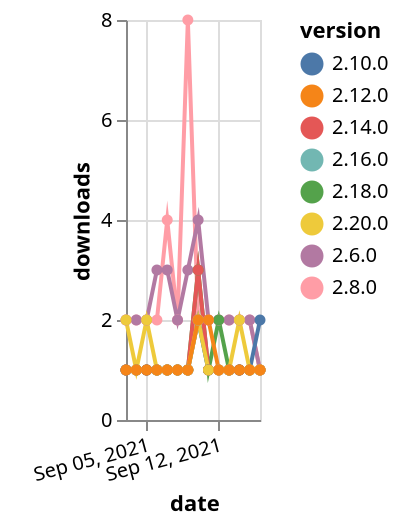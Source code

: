 {"$schema": "https://vega.github.io/schema/vega-lite/v5.json", "description": "A simple bar chart with embedded data.", "data": {"values": [{"date": "2021-09-03", "total": 173, "delta": 1, "version": "2.16.0"}, {"date": "2021-09-04", "total": 174, "delta": 1, "version": "2.16.0"}, {"date": "2021-09-05", "total": 175, "delta": 1, "version": "2.16.0"}, {"date": "2021-09-06", "total": 176, "delta": 1, "version": "2.16.0"}, {"date": "2021-09-07", "total": 177, "delta": 1, "version": "2.16.0"}, {"date": "2021-09-08", "total": 178, "delta": 1, "version": "2.16.0"}, {"date": "2021-09-09", "total": 179, "delta": 1, "version": "2.16.0"}, {"date": "2021-09-10", "total": 181, "delta": 2, "version": "2.16.0"}, {"date": "2021-09-11", "total": 182, "delta": 1, "version": "2.16.0"}, {"date": "2021-09-12", "total": 183, "delta": 1, "version": "2.16.0"}, {"date": "2021-09-13", "total": 184, "delta": 1, "version": "2.16.0"}, {"date": "2021-09-14", "total": 185, "delta": 1, "version": "2.16.0"}, {"date": "2021-09-15", "total": 186, "delta": 1, "version": "2.16.0"}, {"date": "2021-09-16", "total": 187, "delta": 1, "version": "2.16.0"}, {"date": "2021-09-03", "total": 2503, "delta": 2, "version": "2.8.0"}, {"date": "2021-09-04", "total": 2505, "delta": 2, "version": "2.8.0"}, {"date": "2021-09-05", "total": 2507, "delta": 2, "version": "2.8.0"}, {"date": "2021-09-06", "total": 2509, "delta": 2, "version": "2.8.0"}, {"date": "2021-09-07", "total": 2513, "delta": 4, "version": "2.8.0"}, {"date": "2021-09-08", "total": 2515, "delta": 2, "version": "2.8.0"}, {"date": "2021-09-09", "total": 2523, "delta": 8, "version": "2.8.0"}, {"date": "2021-09-10", "total": 2525, "delta": 2, "version": "2.8.0"}, {"date": "2021-09-11", "total": 2527, "delta": 2, "version": "2.8.0"}, {"date": "2021-09-12", "total": 2529, "delta": 2, "version": "2.8.0"}, {"date": "2021-09-13", "total": 2531, "delta": 2, "version": "2.8.0"}, {"date": "2021-09-14", "total": 2533, "delta": 2, "version": "2.8.0"}, {"date": "2021-09-15", "total": 2535, "delta": 2, "version": "2.8.0"}, {"date": "2021-09-16", "total": 2536, "delta": 1, "version": "2.8.0"}, {"date": "2021-09-03", "total": 2337, "delta": 2, "version": "2.6.0"}, {"date": "2021-09-04", "total": 2339, "delta": 2, "version": "2.6.0"}, {"date": "2021-09-05", "total": 2341, "delta": 2, "version": "2.6.0"}, {"date": "2021-09-06", "total": 2344, "delta": 3, "version": "2.6.0"}, {"date": "2021-09-07", "total": 2347, "delta": 3, "version": "2.6.0"}, {"date": "2021-09-08", "total": 2349, "delta": 2, "version": "2.6.0"}, {"date": "2021-09-09", "total": 2352, "delta": 3, "version": "2.6.0"}, {"date": "2021-09-10", "total": 2356, "delta": 4, "version": "2.6.0"}, {"date": "2021-09-11", "total": 2358, "delta": 2, "version": "2.6.0"}, {"date": "2021-09-12", "total": 2360, "delta": 2, "version": "2.6.0"}, {"date": "2021-09-13", "total": 2362, "delta": 2, "version": "2.6.0"}, {"date": "2021-09-14", "total": 2364, "delta": 2, "version": "2.6.0"}, {"date": "2021-09-15", "total": 2366, "delta": 2, "version": "2.6.0"}, {"date": "2021-09-16", "total": 2367, "delta": 1, "version": "2.6.0"}, {"date": "2021-09-03", "total": 261, "delta": 1, "version": "2.10.0"}, {"date": "2021-09-04", "total": 262, "delta": 1, "version": "2.10.0"}, {"date": "2021-09-05", "total": 263, "delta": 1, "version": "2.10.0"}, {"date": "2021-09-06", "total": 264, "delta": 1, "version": "2.10.0"}, {"date": "2021-09-07", "total": 265, "delta": 1, "version": "2.10.0"}, {"date": "2021-09-08", "total": 266, "delta": 1, "version": "2.10.0"}, {"date": "2021-09-09", "total": 267, "delta": 1, "version": "2.10.0"}, {"date": "2021-09-10", "total": 269, "delta": 2, "version": "2.10.0"}, {"date": "2021-09-11", "total": 270, "delta": 1, "version": "2.10.0"}, {"date": "2021-09-12", "total": 271, "delta": 1, "version": "2.10.0"}, {"date": "2021-09-13", "total": 272, "delta": 1, "version": "2.10.0"}, {"date": "2021-09-14", "total": 273, "delta": 1, "version": "2.10.0"}, {"date": "2021-09-15", "total": 274, "delta": 1, "version": "2.10.0"}, {"date": "2021-09-16", "total": 276, "delta": 2, "version": "2.10.0"}, {"date": "2021-09-03", "total": 198, "delta": 1, "version": "2.18.0"}, {"date": "2021-09-04", "total": 199, "delta": 1, "version": "2.18.0"}, {"date": "2021-09-05", "total": 200, "delta": 1, "version": "2.18.0"}, {"date": "2021-09-06", "total": 201, "delta": 1, "version": "2.18.0"}, {"date": "2021-09-07", "total": 202, "delta": 1, "version": "2.18.0"}, {"date": "2021-09-08", "total": 203, "delta": 1, "version": "2.18.0"}, {"date": "2021-09-09", "total": 204, "delta": 1, "version": "2.18.0"}, {"date": "2021-09-10", "total": 207, "delta": 3, "version": "2.18.0"}, {"date": "2021-09-11", "total": 208, "delta": 1, "version": "2.18.0"}, {"date": "2021-09-12", "total": 210, "delta": 2, "version": "2.18.0"}, {"date": "2021-09-13", "total": 211, "delta": 1, "version": "2.18.0"}, {"date": "2021-09-14", "total": 212, "delta": 1, "version": "2.18.0"}, {"date": "2021-09-15", "total": 213, "delta": 1, "version": "2.18.0"}, {"date": "2021-09-16", "total": 214, "delta": 1, "version": "2.18.0"}, {"date": "2021-09-03", "total": 205, "delta": 1, "version": "2.14.0"}, {"date": "2021-09-04", "total": 206, "delta": 1, "version": "2.14.0"}, {"date": "2021-09-05", "total": 207, "delta": 1, "version": "2.14.0"}, {"date": "2021-09-06", "total": 208, "delta": 1, "version": "2.14.0"}, {"date": "2021-09-07", "total": 209, "delta": 1, "version": "2.14.0"}, {"date": "2021-09-08", "total": 210, "delta": 1, "version": "2.14.0"}, {"date": "2021-09-09", "total": 211, "delta": 1, "version": "2.14.0"}, {"date": "2021-09-10", "total": 214, "delta": 3, "version": "2.14.0"}, {"date": "2021-09-11", "total": 215, "delta": 1, "version": "2.14.0"}, {"date": "2021-09-12", "total": 216, "delta": 1, "version": "2.14.0"}, {"date": "2021-09-13", "total": 217, "delta": 1, "version": "2.14.0"}, {"date": "2021-09-14", "total": 218, "delta": 1, "version": "2.14.0"}, {"date": "2021-09-15", "total": 219, "delta": 1, "version": "2.14.0"}, {"date": "2021-09-16", "total": 220, "delta": 1, "version": "2.14.0"}, {"date": "2021-09-03", "total": 124, "delta": 2, "version": "2.20.0"}, {"date": "2021-09-04", "total": 125, "delta": 1, "version": "2.20.0"}, {"date": "2021-09-05", "total": 127, "delta": 2, "version": "2.20.0"}, {"date": "2021-09-06", "total": 128, "delta": 1, "version": "2.20.0"}, {"date": "2021-09-07", "total": 129, "delta": 1, "version": "2.20.0"}, {"date": "2021-09-08", "total": 130, "delta": 1, "version": "2.20.0"}, {"date": "2021-09-09", "total": 131, "delta": 1, "version": "2.20.0"}, {"date": "2021-09-10", "total": 133, "delta": 2, "version": "2.20.0"}, {"date": "2021-09-11", "total": 134, "delta": 1, "version": "2.20.0"}, {"date": "2021-09-12", "total": 135, "delta": 1, "version": "2.20.0"}, {"date": "2021-09-13", "total": 136, "delta": 1, "version": "2.20.0"}, {"date": "2021-09-14", "total": 138, "delta": 2, "version": "2.20.0"}, {"date": "2021-09-15", "total": 139, "delta": 1, "version": "2.20.0"}, {"date": "2021-09-16", "total": 140, "delta": 1, "version": "2.20.0"}, {"date": "2021-09-03", "total": 212, "delta": 1, "version": "2.12.0"}, {"date": "2021-09-04", "total": 213, "delta": 1, "version": "2.12.0"}, {"date": "2021-09-05", "total": 214, "delta": 1, "version": "2.12.0"}, {"date": "2021-09-06", "total": 215, "delta": 1, "version": "2.12.0"}, {"date": "2021-09-07", "total": 216, "delta": 1, "version": "2.12.0"}, {"date": "2021-09-08", "total": 217, "delta": 1, "version": "2.12.0"}, {"date": "2021-09-09", "total": 218, "delta": 1, "version": "2.12.0"}, {"date": "2021-09-10", "total": 220, "delta": 2, "version": "2.12.0"}, {"date": "2021-09-11", "total": 222, "delta": 2, "version": "2.12.0"}, {"date": "2021-09-12", "total": 223, "delta": 1, "version": "2.12.0"}, {"date": "2021-09-13", "total": 224, "delta": 1, "version": "2.12.0"}, {"date": "2021-09-14", "total": 225, "delta": 1, "version": "2.12.0"}, {"date": "2021-09-15", "total": 226, "delta": 1, "version": "2.12.0"}, {"date": "2021-09-16", "total": 227, "delta": 1, "version": "2.12.0"}]}, "width": "container", "mark": {"type": "line", "point": {"filled": true}}, "encoding": {"x": {"field": "date", "type": "temporal", "timeUnit": "yearmonthdate", "title": "date", "axis": {"labelAngle": -15}}, "y": {"field": "delta", "type": "quantitative", "title": "downloads"}, "color": {"field": "version", "type": "nominal"}, "tooltip": {"field": "delta"}}}